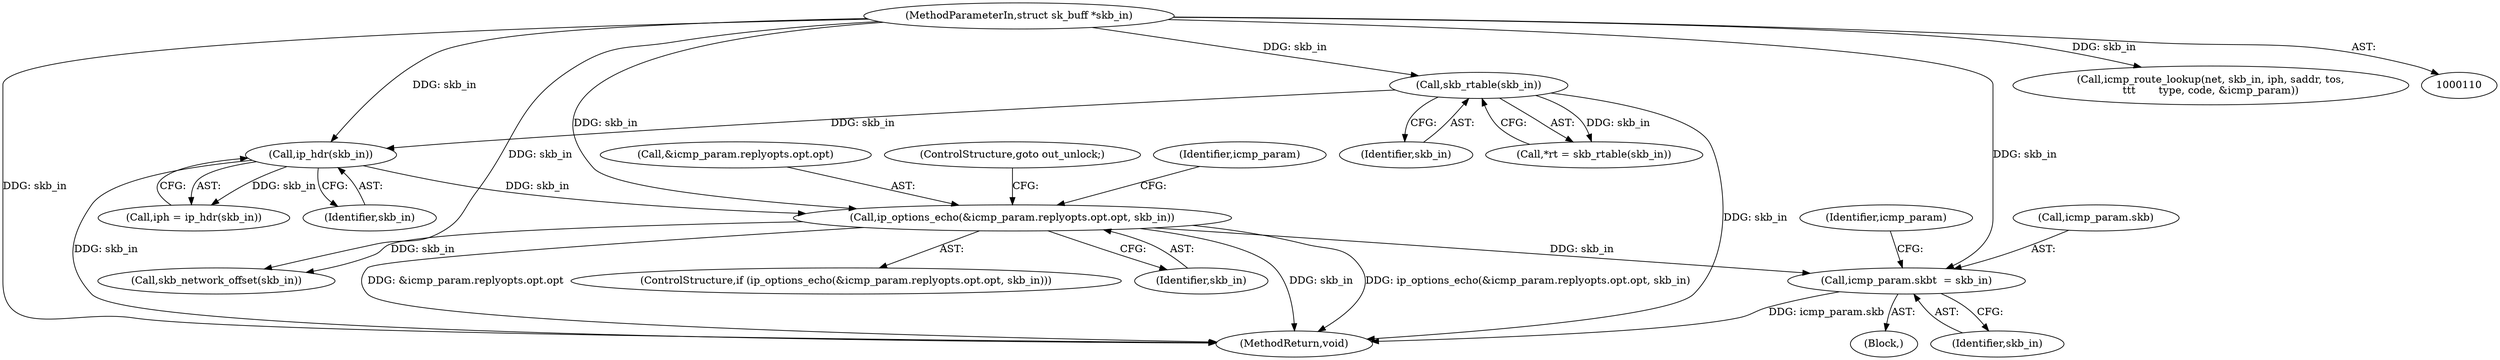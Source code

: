 digraph "0_linux_f6d8bd051c391c1c0458a30b2a7abcd939329259_13@pointer" {
"1000348" [label="(Call,icmp_param.skb\t  = skb_in)"];
"1000299" [label="(Call,ip_options_echo(&icmp_param.replyopts.opt.opt, skb_in))"];
"1000143" [label="(Call,ip_hdr(skb_in))"];
"1000122" [label="(Call,skb_rtable(skb_in))"];
"1000111" [label="(MethodParameterIn,struct sk_buff *skb_in)"];
"1000349" [label="(Call,icmp_param.skb)"];
"1000123" [label="(Identifier,skb_in)"];
"1000144" [label="(Identifier,skb_in)"];
"1000348" [label="(Call,icmp_param.skb\t  = skb_in)"];
"1000298" [label="(ControlStructure,if (ip_options_echo(&icmp_param.replyopts.opt.opt, skb_in)))"];
"1000485" [label="(MethodReturn,void)"];
"1000300" [label="(Call,&icmp_param.replyopts.opt.opt)"];
"1000115" [label="(Block,)"];
"1000309" [label="(ControlStructure,goto out_unlock;)"];
"1000299" [label="(Call,ip_options_echo(&icmp_param.replyopts.opt.opt, skb_in))"];
"1000111" [label="(MethodParameterIn,struct sk_buff *skb_in)"];
"1000141" [label="(Call,iph = ip_hdr(skb_in))"];
"1000308" [label="(Identifier,skb_in)"];
"1000120" [label="(Call,*rt = skb_rtable(skb_in))"];
"1000143" [label="(Call,ip_hdr(skb_in))"];
"1000122" [label="(Call,skb_rtable(skb_in))"];
"1000352" [label="(Identifier,skb_in)"];
"1000357" [label="(Call,skb_network_offset(skb_in))"];
"1000355" [label="(Identifier,icmp_param)"];
"1000314" [label="(Identifier,icmp_param)"];
"1000389" [label="(Call,icmp_route_lookup(net, skb_in, iph, saddr, tos,\n\t\t\t       type, code, &icmp_param))"];
"1000348" -> "1000115"  [label="AST: "];
"1000348" -> "1000352"  [label="CFG: "];
"1000349" -> "1000348"  [label="AST: "];
"1000352" -> "1000348"  [label="AST: "];
"1000355" -> "1000348"  [label="CFG: "];
"1000348" -> "1000485"  [label="DDG: icmp_param.skb"];
"1000299" -> "1000348"  [label="DDG: skb_in"];
"1000111" -> "1000348"  [label="DDG: skb_in"];
"1000299" -> "1000298"  [label="AST: "];
"1000299" -> "1000308"  [label="CFG: "];
"1000300" -> "1000299"  [label="AST: "];
"1000308" -> "1000299"  [label="AST: "];
"1000309" -> "1000299"  [label="CFG: "];
"1000314" -> "1000299"  [label="CFG: "];
"1000299" -> "1000485"  [label="DDG: ip_options_echo(&icmp_param.replyopts.opt.opt, skb_in)"];
"1000299" -> "1000485"  [label="DDG: &icmp_param.replyopts.opt.opt"];
"1000299" -> "1000485"  [label="DDG: skb_in"];
"1000143" -> "1000299"  [label="DDG: skb_in"];
"1000111" -> "1000299"  [label="DDG: skb_in"];
"1000299" -> "1000357"  [label="DDG: skb_in"];
"1000143" -> "1000141"  [label="AST: "];
"1000143" -> "1000144"  [label="CFG: "];
"1000144" -> "1000143"  [label="AST: "];
"1000141" -> "1000143"  [label="CFG: "];
"1000143" -> "1000485"  [label="DDG: skb_in"];
"1000143" -> "1000141"  [label="DDG: skb_in"];
"1000122" -> "1000143"  [label="DDG: skb_in"];
"1000111" -> "1000143"  [label="DDG: skb_in"];
"1000122" -> "1000120"  [label="AST: "];
"1000122" -> "1000123"  [label="CFG: "];
"1000123" -> "1000122"  [label="AST: "];
"1000120" -> "1000122"  [label="CFG: "];
"1000122" -> "1000485"  [label="DDG: skb_in"];
"1000122" -> "1000120"  [label="DDG: skb_in"];
"1000111" -> "1000122"  [label="DDG: skb_in"];
"1000111" -> "1000110"  [label="AST: "];
"1000111" -> "1000485"  [label="DDG: skb_in"];
"1000111" -> "1000357"  [label="DDG: skb_in"];
"1000111" -> "1000389"  [label="DDG: skb_in"];
}

